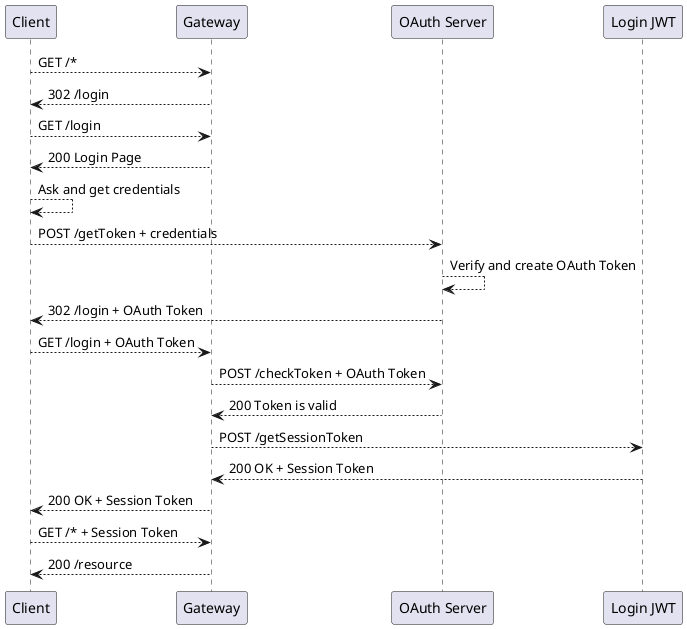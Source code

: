 @startuml
skinparam componentStyle uml2

participant "Client" as c

participant "Gateway" as gw

participant "OAuth Server" as os

participant "Login JWT" as be

c --> gw : GET /*
c <-- gw : 302 /login

c --> gw : GET /login
c <-- gw : 200 Login Page

c --> c : Ask and get credentials

c --> os : POST /getToken + credentials
os --> os : Verify and create OAuth Token

c <-- os : 302 /login + OAuth Token

c --> gw : GET /login + OAuth Token

gw --> os : POST /checkToken + OAuth Token
gw <-- os : 200 Token is valid

gw --> be : POST /getSessionToken
gw <-- be : 200 OK + Session Token
c <-- gw : 200 OK + Session Token

c --> gw : GET /* + Session Token
c <-- gw : 200 /resource


@enduml
